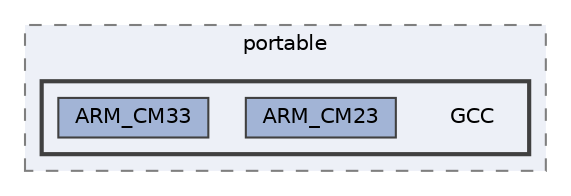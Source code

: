 digraph "D:/Projects/Raspberrypi_pico/pico_freertos_final/freertos_pico2/pico_freertos/FreeRTOS-Kernel/portable/ARMv8M/secure/context/portable/GCC"
{
 // LATEX_PDF_SIZE
  bgcolor="transparent";
  edge [fontname=Helvetica,fontsize=10,labelfontname=Helvetica,labelfontsize=10];
  node [fontname=Helvetica,fontsize=10,shape=box,height=0.2,width=0.4];
  compound=true
  subgraph clusterdir_add497d9fe603a3bafcf1753ed8c1873 {
    graph [ bgcolor="#edf0f7", pencolor="grey50", label="portable", fontname=Helvetica,fontsize=10 style="filled,dashed", URL="dir_add497d9fe603a3bafcf1753ed8c1873.html",tooltip=""]
  subgraph clusterdir_4de503ea6885d83fecb0dac2f9421565 {
    graph [ bgcolor="#edf0f7", pencolor="grey25", label="", fontname=Helvetica,fontsize=10 style="filled,bold", URL="dir_4de503ea6885d83fecb0dac2f9421565.html",tooltip=""]
    dir_4de503ea6885d83fecb0dac2f9421565 [shape=plaintext, label="GCC"];
  dir_29cbd3c05fdbea7b038bbe9491251bca [label="ARM_CM23", fillcolor="#a2b4d6", color="grey25", style="filled", URL="dir_29cbd3c05fdbea7b038bbe9491251bca.html",tooltip=""];
  dir_ebca2aaf507b0034bef5ad47033cdc88 [label="ARM_CM33", fillcolor="#a2b4d6", color="grey25", style="filled", URL="dir_ebca2aaf507b0034bef5ad47033cdc88.html",tooltip=""];
  }
  }
}
